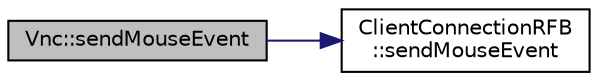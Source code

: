 digraph "Vnc::sendMouseEvent"
{
  edge [fontname="Helvetica",fontsize="10",labelfontname="Helvetica",labelfontsize="10"];
  node [fontname="Helvetica",fontsize="10",shape=record];
  rankdir="LR";
  Node1 [label="Vnc::sendMouseEvent",height=0.2,width=0.4,color="black", fillcolor="grey75", style="filled" fontcolor="black"];
  Node1 -> Node2 [color="midnightblue",fontsize="10",style="solid",fontname="Helvetica"];
  Node2 [label="ClientConnectionRFB\l::sendMouseEvent",height=0.2,width=0.4,color="black", fillcolor="white", style="filled",URL="$classClientConnectionRFB.html#aada8dfc1d985e0ff47aa058a2200598d"];
}
